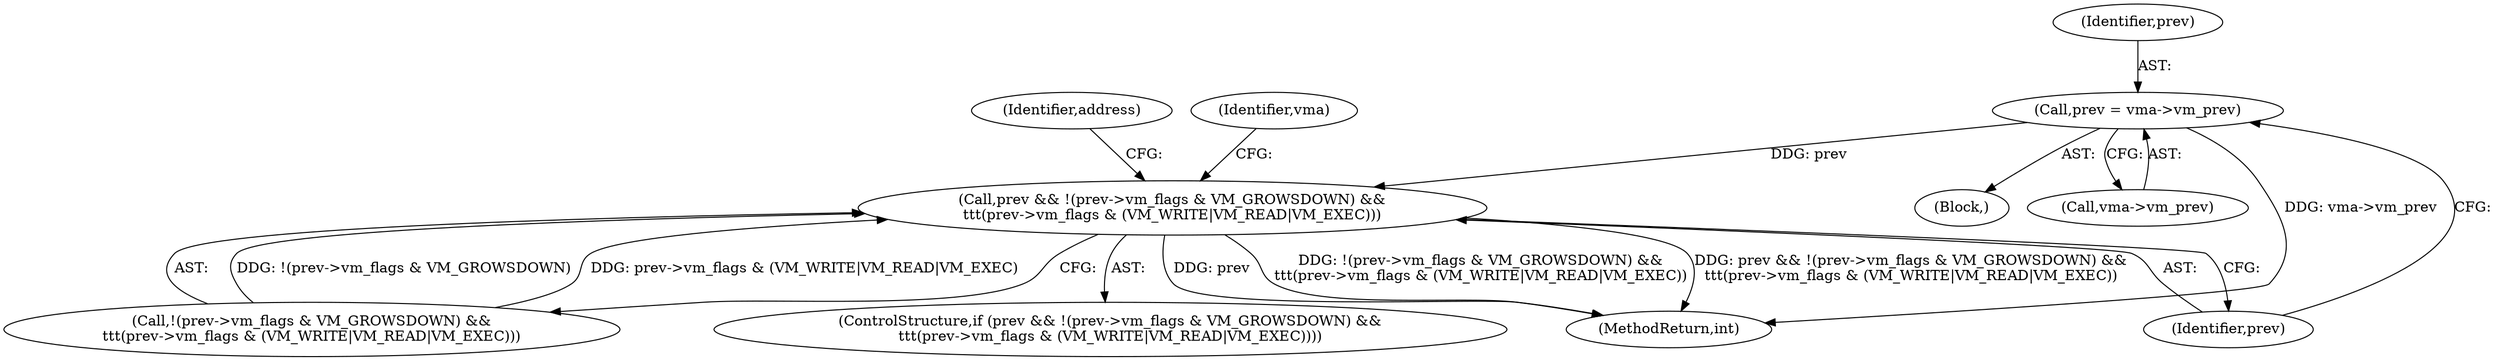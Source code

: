 digraph "0_linux_0a1d52994d440e21def1c2174932410b4f2a98a1@pointer" {
"1000131" [label="(Call,prev = vma->vm_prev)"];
"1000137" [label="(Call,prev && !(prev->vm_flags & VM_GROWSDOWN) &&\n\t\t\t(prev->vm_flags & (VM_WRITE|VM_READ|VM_EXEC)))"];
"1000132" [label="(Identifier,prev)"];
"1000136" [label="(ControlStructure,if (prev && !(prev->vm_flags & VM_GROWSDOWN) &&\n\t\t\t(prev->vm_flags & (VM_WRITE|VM_READ|VM_EXEC))))"];
"1000109" [label="(Block,)"];
"1000137" [label="(Call,prev && !(prev->vm_flags & VM_GROWSDOWN) &&\n\t\t\t(prev->vm_flags & (VM_WRITE|VM_READ|VM_EXEC)))"];
"1000282" [label="(MethodReturn,int)"];
"1000133" [label="(Call,vma->vm_prev)"];
"1000138" [label="(Identifier,prev)"];
"1000139" [label="(Call,!(prev->vm_flags & VM_GROWSDOWN) &&\n\t\t\t(prev->vm_flags & (VM_WRITE|VM_READ|VM_EXEC)))"];
"1000159" [label="(Identifier,address)"];
"1000170" [label="(Identifier,vma)"];
"1000131" [label="(Call,prev = vma->vm_prev)"];
"1000131" -> "1000109"  [label="AST: "];
"1000131" -> "1000133"  [label="CFG: "];
"1000132" -> "1000131"  [label="AST: "];
"1000133" -> "1000131"  [label="AST: "];
"1000138" -> "1000131"  [label="CFG: "];
"1000131" -> "1000282"  [label="DDG: vma->vm_prev"];
"1000131" -> "1000137"  [label="DDG: prev"];
"1000137" -> "1000136"  [label="AST: "];
"1000137" -> "1000138"  [label="CFG: "];
"1000137" -> "1000139"  [label="CFG: "];
"1000138" -> "1000137"  [label="AST: "];
"1000139" -> "1000137"  [label="AST: "];
"1000159" -> "1000137"  [label="CFG: "];
"1000170" -> "1000137"  [label="CFG: "];
"1000137" -> "1000282"  [label="DDG: prev"];
"1000137" -> "1000282"  [label="DDG: !(prev->vm_flags & VM_GROWSDOWN) &&\n\t\t\t(prev->vm_flags & (VM_WRITE|VM_READ|VM_EXEC))"];
"1000137" -> "1000282"  [label="DDG: prev && !(prev->vm_flags & VM_GROWSDOWN) &&\n\t\t\t(prev->vm_flags & (VM_WRITE|VM_READ|VM_EXEC))"];
"1000139" -> "1000137"  [label="DDG: !(prev->vm_flags & VM_GROWSDOWN)"];
"1000139" -> "1000137"  [label="DDG: prev->vm_flags & (VM_WRITE|VM_READ|VM_EXEC)"];
}
